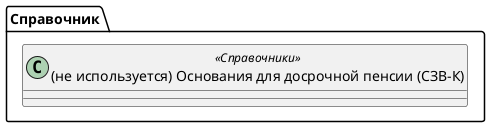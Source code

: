 ﻿@startuml УдалитьОснованияДосрочногоНазначенияПенсииДляСЗВК
'!include templates.wsd
'..\include templates.wsd
class Справочник.УдалитьОснованияДосрочногоНазначенияПенсииДляСЗВК as "(не используется) Основания для досрочной пенсии (СЗВ-К)" <<Справочники>>
{
}
@enduml
